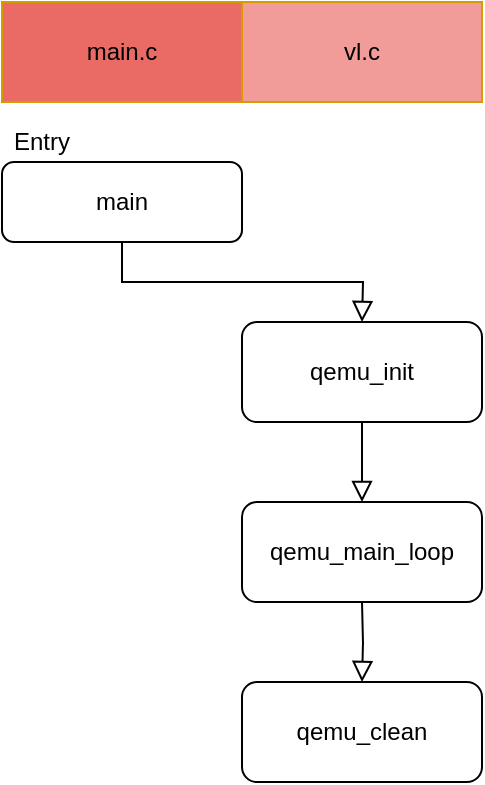 <mxfile version="13.5.3" type="github">
  <diagram id="C5RBs43oDa-KdzZeNtuy" name="Page-1">
    <mxGraphModel dx="868" dy="451" grid="1" gridSize="10" guides="1" tooltips="1" connect="1" arrows="1" fold="1" page="1" pageScale="1" pageWidth="3300" pageHeight="4681" math="0" shadow="0">
      <root>
        <mxCell id="WIyWlLk6GJQsqaUBKTNV-0" />
        <mxCell id="WIyWlLk6GJQsqaUBKTNV-1" parent="WIyWlLk6GJQsqaUBKTNV-0" />
        <mxCell id="WIyWlLk6GJQsqaUBKTNV-2" value="" style="rounded=0;html=1;jettySize=auto;orthogonalLoop=1;fontSize=11;endArrow=block;endFill=0;endSize=8;strokeWidth=1;shadow=0;labelBackgroundColor=none;edgeStyle=orthogonalEdgeStyle;exitX=0.5;exitY=1;exitDx=0;exitDy=0;" parent="WIyWlLk6GJQsqaUBKTNV-1" source="WIyWlLk6GJQsqaUBKTNV-3" edge="1">
          <mxGeometry relative="1" as="geometry">
            <mxPoint x="220" y="160" as="targetPoint" />
          </mxGeometry>
        </mxCell>
        <mxCell id="WIyWlLk6GJQsqaUBKTNV-3" value="main" style="rounded=1;whiteSpace=wrap;html=1;fontSize=12;glass=0;strokeWidth=1;shadow=0;" parent="WIyWlLk6GJQsqaUBKTNV-1" vertex="1">
          <mxGeometry x="40" y="80" width="120" height="40" as="geometry" />
        </mxCell>
        <mxCell id="j8ZGc1uchS0MHzXlY9YJ-1" value="Entry" style="text;html=1;strokeColor=none;fillColor=none;align=center;verticalAlign=middle;whiteSpace=wrap;rounded=0;" parent="WIyWlLk6GJQsqaUBKTNV-1" vertex="1">
          <mxGeometry x="40" y="60" width="40" height="20" as="geometry" />
        </mxCell>
        <mxCell id="j8ZGc1uchS0MHzXlY9YJ-2" value="main.c" style="rounded=0;whiteSpace=wrap;html=1;strokeColor=#d79b00;fillColor=#EA6B66;" parent="WIyWlLk6GJQsqaUBKTNV-1" vertex="1">
          <mxGeometry x="40" width="120" height="50" as="geometry" />
        </mxCell>
        <mxCell id="j8ZGc1uchS0MHzXlY9YJ-3" value="qemu_init&lt;br&gt;" style="rounded=1;whiteSpace=wrap;html=1;" parent="WIyWlLk6GJQsqaUBKTNV-1" vertex="1">
          <mxGeometry x="160" y="160" width="120" height="50" as="geometry" />
        </mxCell>
        <mxCell id="j8ZGc1uchS0MHzXlY9YJ-5" value="" style="rounded=0;html=1;jettySize=auto;orthogonalLoop=1;fontSize=11;endArrow=block;endFill=0;endSize=8;strokeWidth=1;shadow=0;labelBackgroundColor=none;edgeStyle=orthogonalEdgeStyle;exitX=0.5;exitY=1;exitDx=0;exitDy=0;" parent="WIyWlLk6GJQsqaUBKTNV-1" source="j8ZGc1uchS0MHzXlY9YJ-3" edge="1">
          <mxGeometry relative="1" as="geometry">
            <mxPoint x="180" y="240" as="sourcePoint" />
            <mxPoint x="220" y="250" as="targetPoint" />
          </mxGeometry>
        </mxCell>
        <mxCell id="j8ZGc1uchS0MHzXlY9YJ-6" value="qemu_main_loop&lt;br&gt;" style="rounded=1;whiteSpace=wrap;html=1;" parent="WIyWlLk6GJQsqaUBKTNV-1" vertex="1">
          <mxGeometry x="160" y="250" width="120" height="50" as="geometry" />
        </mxCell>
        <mxCell id="j8ZGc1uchS0MHzXlY9YJ-7" value="" style="rounded=0;html=1;jettySize=auto;orthogonalLoop=1;fontSize=11;endArrow=block;endFill=0;endSize=8;strokeWidth=1;shadow=0;labelBackgroundColor=none;edgeStyle=orthogonalEdgeStyle;exitX=0.5;exitY=1;exitDx=0;exitDy=0;" parent="WIyWlLk6GJQsqaUBKTNV-1" edge="1">
          <mxGeometry relative="1" as="geometry">
            <mxPoint x="220" y="300" as="sourcePoint" />
            <mxPoint x="220" y="340" as="targetPoint" />
          </mxGeometry>
        </mxCell>
        <mxCell id="j8ZGc1uchS0MHzXlY9YJ-8" value="qemu_clean" style="rounded=1;whiteSpace=wrap;html=1;" parent="WIyWlLk6GJQsqaUBKTNV-1" vertex="1">
          <mxGeometry x="160" y="340" width="120" height="50" as="geometry" />
        </mxCell>
        <mxCell id="saOoK4w7tAj6CGyplW8e-0" value="vl.c" style="rounded=0;whiteSpace=wrap;html=1;strokeColor=#d79b00;fillColor=#F19C99;" vertex="1" parent="WIyWlLk6GJQsqaUBKTNV-1">
          <mxGeometry x="160" width="120" height="50" as="geometry" />
        </mxCell>
      </root>
    </mxGraphModel>
  </diagram>
</mxfile>
